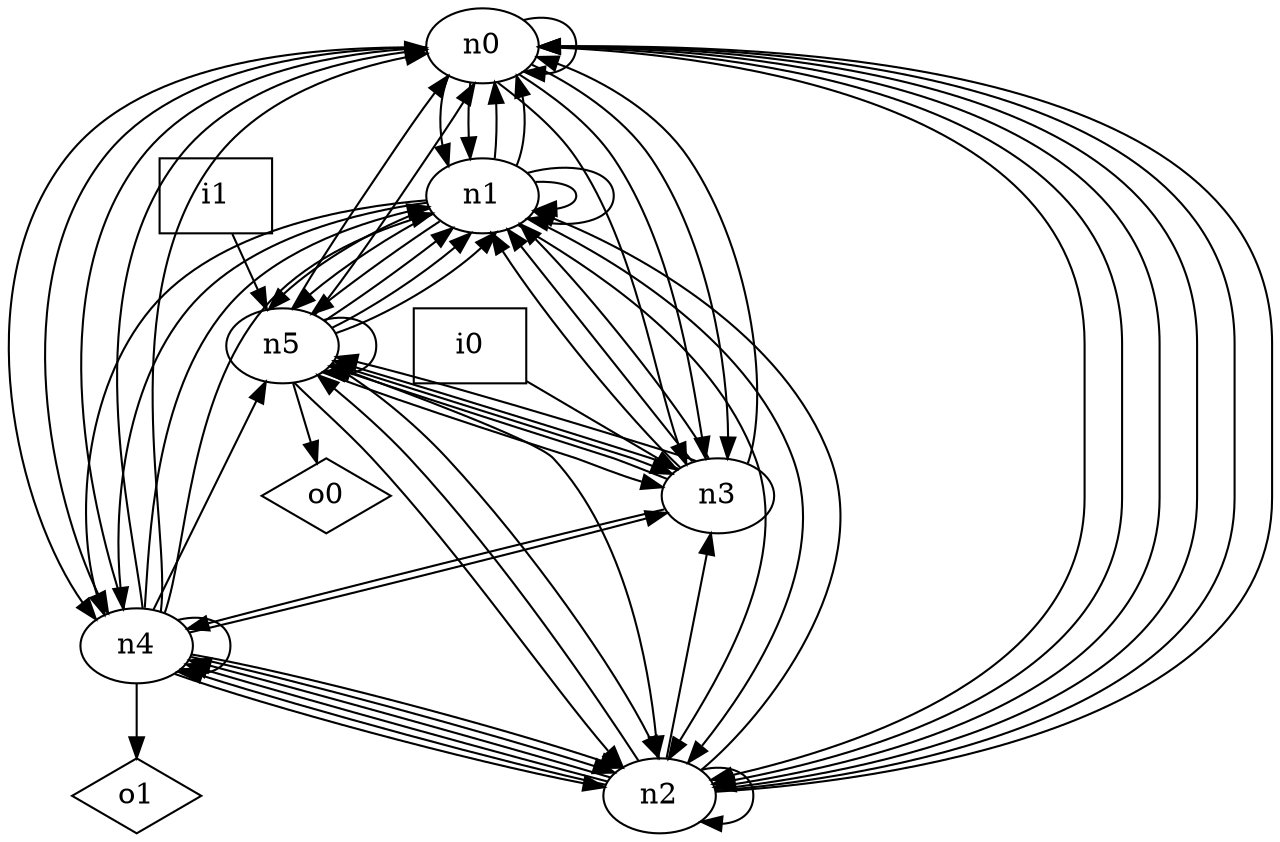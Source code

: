 digraph G {
n0 [label="n0"];
n1 [label="n1"];
n2 [label="n2"];
n3 [label="n3"];
n4 [label="n4"];
n5 [label="n5"];
n6 [label="i0",shape="box"];
n7 [label="i1",shape="box"];
n8 [label="o0",shape="diamond"];
n9 [label="o1",shape="diamond"];
n0 -> n0
n0 -> n1
n0 -> n1
n0 -> n2
n0 -> n2
n0 -> n2
n0 -> n3
n0 -> n3
n0 -> n3
n0 -> n4
n0 -> n4
n1 -> n0
n1 -> n0
n1 -> n1
n1 -> n1
n1 -> n2
n1 -> n2
n1 -> n4
n1 -> n4
n1 -> n5
n1 -> n5
n1 -> n5
n2 -> n0
n2 -> n0
n2 -> n0
n2 -> n1
n2 -> n2
n2 -> n3
n2 -> n4
n2 -> n4
n2 -> n4
n2 -> n5
n3 -> n0
n3 -> n1
n3 -> n1
n3 -> n1
n3 -> n4
n3 -> n5
n3 -> n5
n3 -> n5
n4 -> n0
n4 -> n0
n4 -> n0
n4 -> n1
n4 -> n1
n4 -> n2
n4 -> n2
n4 -> n2
n4 -> n3
n4 -> n4
n4 -> n5
n4 -> n9
n5 -> n0
n5 -> n0
n5 -> n1
n5 -> n1
n5 -> n1
n5 -> n2
n5 -> n2
n5 -> n2
n5 -> n3
n5 -> n3
n5 -> n5
n5 -> n8
n6 -> n3
n7 -> n5
}